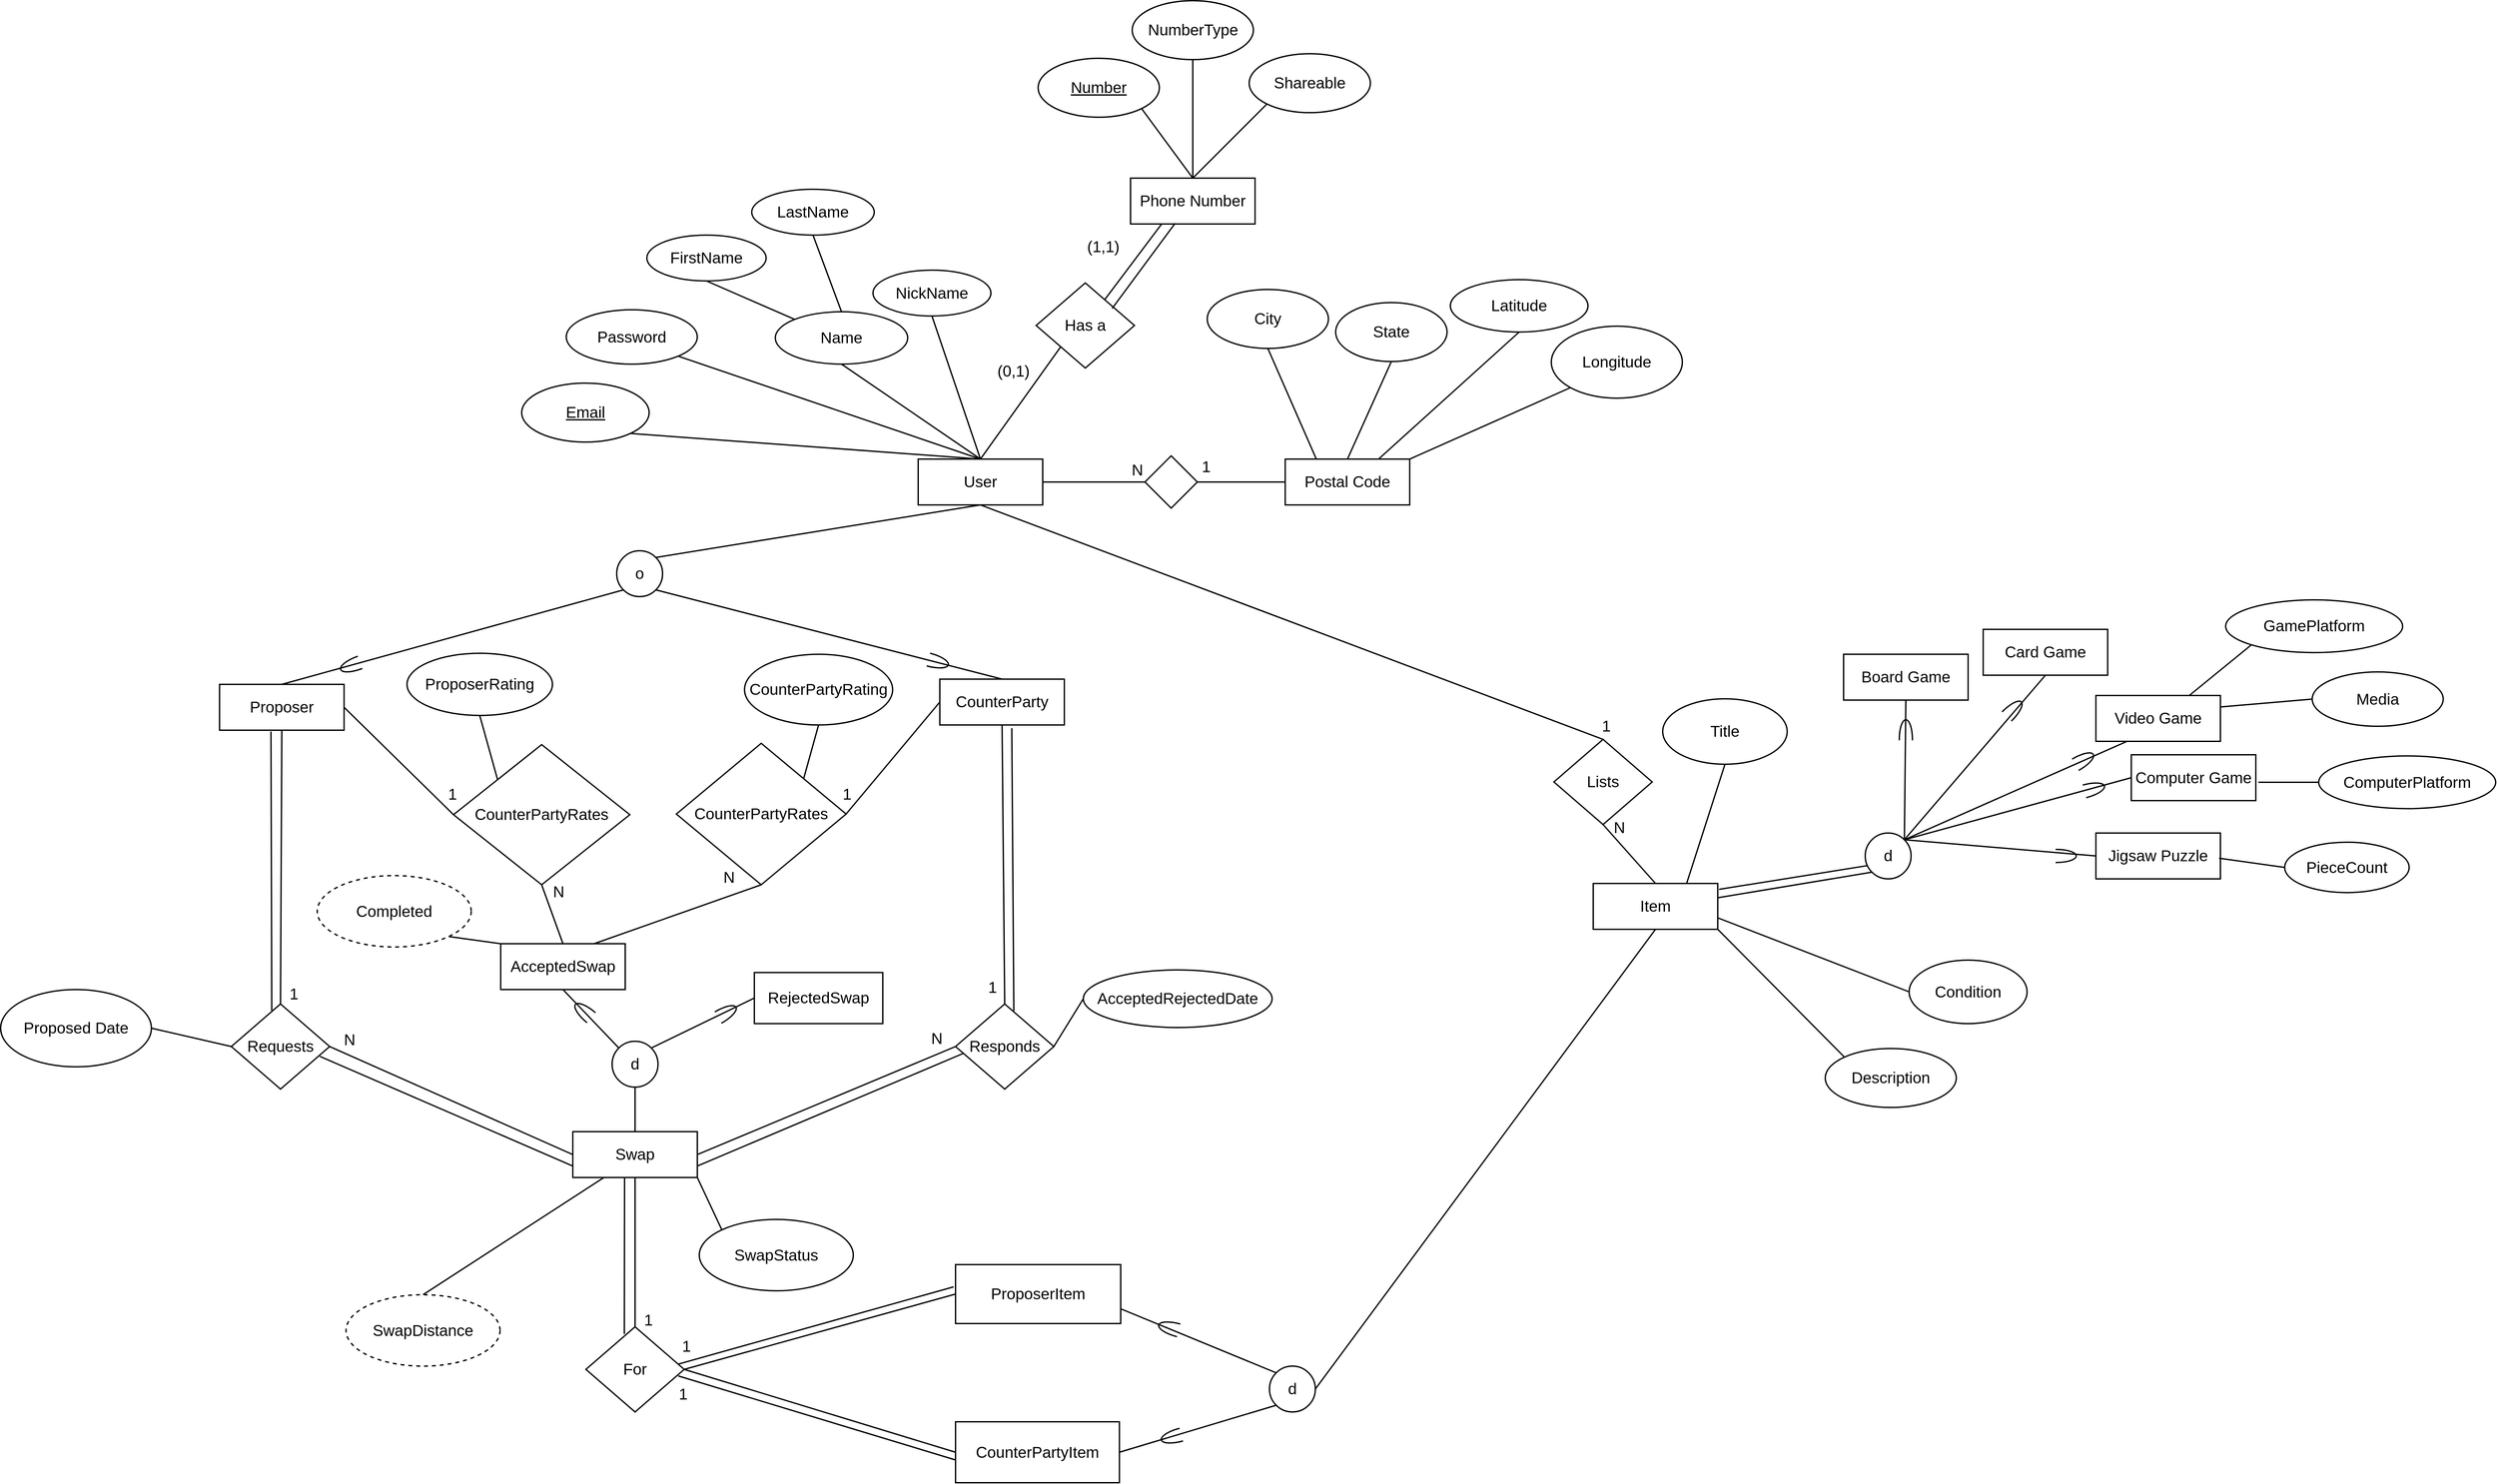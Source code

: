 <mxfile version="16.5.6" type="device"><diagram id="qg6tU-K0iMj8UHEts55h" name="Page-1"><mxGraphModel dx="5828" dy="5398" grid="0" gridSize="10" guides="1" tooltips="1" connect="1" arrows="1" fold="1" page="0" pageScale="1" pageWidth="1100" pageHeight="850" math="0" shadow="0"><root><mxCell id="0"/><mxCell id="1" parent="0"/><mxCell id="D1flTxaaNOIEH4HnOxH6-1" value="User" style="rounded=0;whiteSpace=wrap;html=1;shadow=0;fontSize=24;strokeWidth=2;fillColor=none;strokeColor=default;" vertex="1" parent="1"><mxGeometry x="850" y="-2450" width="190" height="70" as="geometry"/></mxCell><mxCell id="D1flTxaaNOIEH4HnOxH6-2" value="" style="endArrow=none;html=1;rounded=0;entryX=0.5;entryY=0;entryDx=0;entryDy=0;exitX=1;exitY=1;exitDx=0;exitDy=0;strokeWidth=2;fontSize=24;" edge="1" parent="1" source="D1flTxaaNOIEH4HnOxH6-3" target="D1flTxaaNOIEH4HnOxH6-1"><mxGeometry width="50" height="50" relative="1" as="geometry"><mxPoint x="850" y="-2520" as="sourcePoint"/><mxPoint x="846" y="-764" as="targetPoint"/></mxGeometry></mxCell><mxCell id="D1flTxaaNOIEH4HnOxH6-3" value="&lt;u style=&quot;font-size: 24px;&quot;&gt;&lt;font style=&quot;font-size: 24px;&quot;&gt;Email&lt;/font&gt;&lt;/u&gt;" style="ellipse;whiteSpace=wrap;html=1;strokeWidth=2;fontSize=24;" vertex="1" parent="1"><mxGeometry x="245" y="-2566" width="194.5" height="90" as="geometry"/></mxCell><mxCell id="D1flTxaaNOIEH4HnOxH6-4" value="" style="endArrow=none;html=1;rounded=0;entryX=0.5;entryY=0;entryDx=0;entryDy=0;strokeWidth=2;exitX=1;exitY=1;exitDx=0;exitDy=0;fontSize=24;" edge="1" parent="1" source="D1flTxaaNOIEH4HnOxH6-5" target="D1flTxaaNOIEH4HnOxH6-1"><mxGeometry width="50" height="50" relative="1" as="geometry"><mxPoint x="980" y="-2590" as="sourcePoint"/><mxPoint x="960" y="-2440" as="targetPoint"/></mxGeometry></mxCell><mxCell id="D1flTxaaNOIEH4HnOxH6-5" value="&lt;font style=&quot;font-size: 24px;&quot;&gt;Password&lt;/font&gt;" style="ellipse;whiteSpace=wrap;html=1;strokeWidth=2;fontSize=24;" vertex="1" parent="1"><mxGeometry x="313" y="-2678" width="200" height="83" as="geometry"/></mxCell><mxCell id="D1flTxaaNOIEH4HnOxH6-6" value="Name" style="ellipse;whiteSpace=wrap;html=1;strokeWidth=2;fontSize=24;" vertex="1" parent="1"><mxGeometry x="632" y="-2675" width="202" height="80" as="geometry"/></mxCell><mxCell id="D1flTxaaNOIEH4HnOxH6-7" value="&lt;span style=&quot;font-size: 24px;&quot;&gt;FirstName&lt;/span&gt;" style="ellipse;whiteSpace=wrap;html=1;strokeWidth=2;fontSize=24;" vertex="1" parent="1"><mxGeometry x="436" y="-2792" width="182" height="70" as="geometry"/></mxCell><mxCell id="D1flTxaaNOIEH4HnOxH6-8" value="&lt;font style=&quot;font-size: 24px;&quot;&gt;LastName&lt;/font&gt;" style="ellipse;whiteSpace=wrap;html=1;strokeWidth=2;fontSize=24;" vertex="1" parent="1"><mxGeometry x="596" y="-2862" width="187" height="70" as="geometry"/></mxCell><mxCell id="D1flTxaaNOIEH4HnOxH6-9" value="" style="endArrow=none;html=1;rounded=0;entryX=0;entryY=0;entryDx=0;entryDy=0;exitX=0.5;exitY=1;exitDx=0;exitDy=0;strokeWidth=2;fontSize=24;" edge="1" parent="1" source="D1flTxaaNOIEH4HnOxH6-7" target="D1flTxaaNOIEH4HnOxH6-6"><mxGeometry width="50" height="50" relative="1" as="geometry"><mxPoint x="1058" y="-2810" as="sourcePoint"/><mxPoint x="1038" y="-2660" as="targetPoint"/></mxGeometry></mxCell><mxCell id="D1flTxaaNOIEH4HnOxH6-10" value="" style="endArrow=none;html=1;rounded=0;entryX=0.5;entryY=0;entryDx=0;entryDy=0;exitX=0.5;exitY=1;exitDx=0;exitDy=0;strokeWidth=2;fontSize=24;" edge="1" parent="1" source="D1flTxaaNOIEH4HnOxH6-8" target="D1flTxaaNOIEH4HnOxH6-6"><mxGeometry width="50" height="50" relative="1" as="geometry"><mxPoint x="1188" y="-2700" as="sourcePoint"/><mxPoint x="1168" y="-2610" as="targetPoint"/></mxGeometry></mxCell><mxCell id="D1flTxaaNOIEH4HnOxH6-11" value="" style="endArrow=none;html=1;rounded=0;entryX=0.5;entryY=0;entryDx=0;entryDy=0;exitX=0.5;exitY=1;exitDx=0;exitDy=0;strokeWidth=2;fontSize=24;" edge="1" parent="1" source="D1flTxaaNOIEH4HnOxH6-6" target="D1flTxaaNOIEH4HnOxH6-1"><mxGeometry width="50" height="50" relative="1" as="geometry"><mxPoint x="1130" y="-2530" as="sourcePoint"/><mxPoint x="1110" y="-2380" as="targetPoint"/></mxGeometry></mxCell><mxCell id="D1flTxaaNOIEH4HnOxH6-12" value="&lt;span style=&quot;font-size: 24px;&quot;&gt;City&lt;/span&gt;" style="ellipse;whiteSpace=wrap;html=1;strokeWidth=2;fontSize=24;" vertex="1" parent="1"><mxGeometry x="1291" y="-2709" width="185" height="90" as="geometry"/></mxCell><mxCell id="D1flTxaaNOIEH4HnOxH6-13" value="" style="endArrow=none;html=1;rounded=0;entryX=0.25;entryY=0;entryDx=0;entryDy=0;exitX=0.5;exitY=1;exitDx=0;exitDy=0;strokeWidth=2;fontSize=24;" edge="1" parent="1" source="D1flTxaaNOIEH4HnOxH6-12" target="D1flTxaaNOIEH4HnOxH6-79"><mxGeometry width="50" height="50" relative="1" as="geometry"><mxPoint x="1155.481" y="-2469.997" as="sourcePoint"/><mxPoint x="1080" y="-2391.04" as="targetPoint"/></mxGeometry></mxCell><mxCell id="D1flTxaaNOIEH4HnOxH6-14" value="&lt;span style=&quot;font-size: 24px;&quot;&gt;State&lt;/span&gt;" style="ellipse;whiteSpace=wrap;html=1;strokeWidth=2;fontSize=24;" vertex="1" parent="1"><mxGeometry x="1487" y="-2689" width="170" height="90" as="geometry"/></mxCell><mxCell id="D1flTxaaNOIEH4HnOxH6-15" value="" style="endArrow=none;html=1;rounded=0;entryX=0.5;entryY=0;entryDx=0;entryDy=0;exitX=0.5;exitY=1;exitDx=0;exitDy=0;strokeWidth=2;fontSize=24;" edge="1" parent="1" source="D1flTxaaNOIEH4HnOxH6-14" target="D1flTxaaNOIEH4HnOxH6-79"><mxGeometry width="50" height="50" relative="1" as="geometry"><mxPoint x="1280.001" y="-2471.457" as="sourcePoint"/><mxPoint x="1037.02" y="-2360" as="targetPoint"/></mxGeometry></mxCell><mxCell id="D1flTxaaNOIEH4HnOxH6-16" value="" style="endArrow=none;html=1;rounded=0;entryX=1;entryY=0.5;entryDx=0;entryDy=0;strokeWidth=2;exitX=0;exitY=0.5;exitDx=0;exitDy=0;fontSize=24;" edge="1" parent="1" source="D1flTxaaNOIEH4HnOxH6-78" target="D1flTxaaNOIEH4HnOxH6-1"><mxGeometry width="50" height="50" relative="1" as="geometry"><mxPoint x="1320" y="-2415" as="sourcePoint"/><mxPoint x="970" y="-2357.5" as="targetPoint"/></mxGeometry></mxCell><mxCell id="D1flTxaaNOIEH4HnOxH6-17" value="Lists" style="rhombus;whiteSpace=wrap;html=1;fontSize=24;strokeWidth=2;" vertex="1" parent="1"><mxGeometry x="1820" y="-2022" width="150" height="130" as="geometry"/></mxCell><mxCell id="D1flTxaaNOIEH4HnOxH6-18" value="" style="endArrow=none;html=1;rounded=0;fontSize=24;exitX=0.5;exitY=1;exitDx=0;exitDy=0;entryX=0.5;entryY=0;entryDx=0;entryDy=0;strokeWidth=2;" edge="1" parent="1" source="D1flTxaaNOIEH4HnOxH6-1" target="D1flTxaaNOIEH4HnOxH6-17"><mxGeometry width="50" height="50" relative="1" as="geometry"><mxPoint x="1050" y="-2280" as="sourcePoint"/><mxPoint x="1100" y="-2330" as="targetPoint"/></mxGeometry></mxCell><mxCell id="D1flTxaaNOIEH4HnOxH6-19" value="Item" style="rounded=0;whiteSpace=wrap;html=1;shadow=0;fontSize=24;strokeWidth=2;fillColor=none;strokeColor=default;" vertex="1" parent="1"><mxGeometry x="1880" y="-1802" width="190" height="70" as="geometry"/></mxCell><mxCell id="D1flTxaaNOIEH4HnOxH6-20" value="" style="endArrow=none;html=1;rounded=0;fontSize=24;strokeWidth=2;entryX=0.5;entryY=1;entryDx=0;entryDy=0;exitX=0.5;exitY=0;exitDx=0;exitDy=0;" edge="1" parent="1" source="D1flTxaaNOIEH4HnOxH6-19" target="D1flTxaaNOIEH4HnOxH6-17"><mxGeometry width="50" height="50" relative="1" as="geometry"><mxPoint x="1850" y="-1712" as="sourcePoint"/><mxPoint x="1900" y="-1762" as="targetPoint"/></mxGeometry></mxCell><mxCell id="D1flTxaaNOIEH4HnOxH6-21" value="&lt;font style=&quot;font-size: 24px;&quot;&gt;Title&lt;/font&gt;" style="ellipse;whiteSpace=wrap;html=1;strokeWidth=2;fontSize=24;" vertex="1" parent="1"><mxGeometry x="1986" y="-2084" width="190" height="100" as="geometry"/></mxCell><mxCell id="D1flTxaaNOIEH4HnOxH6-22" value="" style="endArrow=none;html=1;rounded=0;entryX=0.75;entryY=0;entryDx=0;entryDy=0;exitX=0.5;exitY=1;exitDx=0;exitDy=0;strokeWidth=2;fontSize=24;" edge="1" parent="1" source="D1flTxaaNOIEH4HnOxH6-21" target="D1flTxaaNOIEH4HnOxH6-19"><mxGeometry width="50" height="50" relative="1" as="geometry"><mxPoint x="2133.431" y="-1831.997" as="sourcePoint"/><mxPoint x="2070" y="-1778.21" as="targetPoint"/></mxGeometry></mxCell><mxCell id="D1flTxaaNOIEH4HnOxH6-23" value="" style="endArrow=none;html=1;rounded=0;entryX=1;entryY=0;entryDx=0;entryDy=0;exitX=0;exitY=0.5;exitDx=0;exitDy=0;strokeWidth=2;fontSize=24;" edge="1" parent="1" target="D1flTxaaNOIEH4HnOxH6-110" source="D1flTxaaNOIEH4HnOxH6-139"><mxGeometry width="50" height="50" relative="1" as="geometry"><mxPoint x="2635.0" y="-1840.5" as="sourcePoint"/><mxPoint x="2225" y="-1577.71" as="targetPoint"/></mxGeometry></mxCell><mxCell id="D1flTxaaNOIEH4HnOxH6-24" value="" style="endArrow=none;html=1;rounded=0;entryX=1;entryY=0.25;entryDx=0;entryDy=0;strokeWidth=2;exitX=0;exitY=0.5;exitDx=0;exitDy=0;fontSize=24;" edge="1" parent="1" source="D1flTxaaNOIEH4HnOxH6-25" target="D1flTxaaNOIEH4HnOxH6-140"><mxGeometry width="50" height="50" relative="1" as="geometry"><mxPoint x="2365" y="-1711.5" as="sourcePoint"/><mxPoint x="2865.0" y="-2065.5" as="targetPoint"/></mxGeometry></mxCell><mxCell id="D1flTxaaNOIEH4HnOxH6-25" value="&lt;font style=&quot;font-size: 24px;&quot;&gt;Media&lt;/font&gt;" style="ellipse;whiteSpace=wrap;html=1;strokeWidth=2;fontSize=24;" vertex="1" parent="1"><mxGeometry x="2977" y="-2125" width="200" height="83" as="geometry"/></mxCell><mxCell id="D1flTxaaNOIEH4HnOxH6-26" value="&lt;font style=&quot;font-size: 24px;&quot;&gt;PieceCount&lt;/font&gt;" style="ellipse;whiteSpace=wrap;html=1;strokeWidth=2;fontSize=24;" vertex="1" parent="1"><mxGeometry x="2935" y="-1865" width="190" height="77" as="geometry"/></mxCell><mxCell id="D1flTxaaNOIEH4HnOxH6-27" value="" style="endArrow=none;html=1;rounded=0;entryX=1;entryY=0.5;entryDx=0;entryDy=0;strokeWidth=2;exitX=0;exitY=0.5;exitDx=0;exitDy=0;fontSize=24;" edge="1" parent="1" source="D1flTxaaNOIEH4HnOxH6-26"><mxGeometry width="50" height="50" relative="1" as="geometry"><mxPoint x="2265" y="-1606.5" as="sourcePoint"/><mxPoint x="2835.0" y="-1840.5" as="targetPoint"/></mxGeometry></mxCell><mxCell id="D1flTxaaNOIEH4HnOxH6-28" value="&lt;font style=&quot;font-size: 24px;&quot;&gt;Condition&lt;/font&gt;" style="ellipse;whiteSpace=wrap;html=1;strokeWidth=2;fontSize=24;" vertex="1" parent="1"><mxGeometry x="2362" y="-1685" width="180" height="97" as="geometry"/></mxCell><mxCell id="D1flTxaaNOIEH4HnOxH6-29" value="&lt;font style=&quot;font-size: 24px;&quot;&gt;Description&lt;/font&gt;" style="ellipse;whiteSpace=wrap;html=1;strokeWidth=2;fontSize=24;" vertex="1" parent="1"><mxGeometry x="2234" y="-1550" width="200" height="90" as="geometry"/></mxCell><mxCell id="D1flTxaaNOIEH4HnOxH6-30" value="" style="endArrow=none;html=1;rounded=0;entryX=0;entryY=0.5;entryDx=0;entryDy=0;strokeWidth=2;exitX=1;exitY=0.75;exitDx=0;exitDy=0;fontSize=24;" edge="1" parent="1" source="D1flTxaaNOIEH4HnOxH6-19" target="D1flTxaaNOIEH4HnOxH6-28"><mxGeometry width="50" height="50" relative="1" as="geometry"><mxPoint x="2130" y="-1692" as="sourcePoint"/><mxPoint x="1950" y="-1657" as="targetPoint"/></mxGeometry></mxCell><mxCell id="D1flTxaaNOIEH4HnOxH6-31" value="" style="endArrow=none;html=1;rounded=0;entryX=0;entryY=0;entryDx=0;entryDy=0;strokeWidth=2;exitX=1;exitY=1;exitDx=0;exitDy=0;fontSize=24;" edge="1" parent="1" source="D1flTxaaNOIEH4HnOxH6-19" target="D1flTxaaNOIEH4HnOxH6-29"><mxGeometry width="50" height="50" relative="1" as="geometry"><mxPoint x="2030" y="-1692" as="sourcePoint"/><mxPoint x="1850" y="-1657" as="targetPoint"/></mxGeometry></mxCell><mxCell id="D1flTxaaNOIEH4HnOxH6-32" value="o" style="ellipse;whiteSpace=wrap;html=1;aspect=fixed;fontSize=24;strokeColor=default;strokeWidth=2;" vertex="1" parent="1"><mxGeometry x="390" y="-2310" width="70" height="70" as="geometry"/></mxCell><mxCell id="D1flTxaaNOIEH4HnOxH6-33" value="" style="endArrow=none;html=1;rounded=0;fontSize=24;strokeWidth=2;entryX=0.5;entryY=1;entryDx=0;entryDy=0;exitX=1;exitY=0;exitDx=0;exitDy=0;" edge="1" parent="1" source="D1flTxaaNOIEH4HnOxH6-32" target="D1flTxaaNOIEH4HnOxH6-1"><mxGeometry width="50" height="50" relative="1" as="geometry"><mxPoint x="850" y="-2310" as="sourcePoint"/><mxPoint x="900" y="-2360" as="targetPoint"/></mxGeometry></mxCell><mxCell id="D1flTxaaNOIEH4HnOxH6-34" value="Proposer" style="rounded=0;whiteSpace=wrap;html=1;shadow=0;fontSize=24;strokeWidth=2;fillColor=none;strokeColor=default;" vertex="1" parent="1"><mxGeometry x="-216" y="-2106" width="190" height="70" as="geometry"/></mxCell><mxCell id="D1flTxaaNOIEH4HnOxH6-35" value="CounterParty" style="rounded=0;whiteSpace=wrap;html=1;shadow=0;fontSize=24;strokeWidth=2;fillColor=none;strokeColor=default;" vertex="1" parent="1"><mxGeometry x="883" y="-2114" width="190" height="70" as="geometry"/></mxCell><mxCell id="D1flTxaaNOIEH4HnOxH6-36" value="" style="endArrow=none;html=1;rounded=0;fontSize=24;strokeWidth=2;entryX=0;entryY=1;entryDx=0;entryDy=0;exitX=0.5;exitY=0;exitDx=0;exitDy=0;" edge="1" parent="1" source="D1flTxaaNOIEH4HnOxH6-34" target="D1flTxaaNOIEH4HnOxH6-32"><mxGeometry width="50" height="50" relative="1" as="geometry"><mxPoint x="327" y="-2100" as="sourcePoint"/><mxPoint x="377" y="-2150" as="targetPoint"/></mxGeometry></mxCell><mxCell id="D1flTxaaNOIEH4HnOxH6-37" value="" style="endArrow=none;html=1;rounded=0;fontSize=24;strokeWidth=2;exitX=0.5;exitY=0;exitDx=0;exitDy=0;entryX=1;entryY=1;entryDx=0;entryDy=0;" edge="1" parent="1" source="D1flTxaaNOIEH4HnOxH6-35" target="D1flTxaaNOIEH4HnOxH6-32"><mxGeometry width="50" height="50" relative="1" as="geometry"><mxPoint x="387" y="-2100" as="sourcePoint"/><mxPoint x="437" y="-2150" as="targetPoint"/></mxGeometry></mxCell><mxCell id="D1flTxaaNOIEH4HnOxH6-38" value="" style="verticalLabelPosition=bottom;verticalAlign=top;html=1;shape=mxgraph.basic.arc;startAngle=0.492;endAngle=0.008;fontSize=24;strokeColor=default;strokeWidth=2;rotation=-20;" vertex="1" parent="1"><mxGeometry x="-33" y="-2149" width="60" height="20" as="geometry"/></mxCell><mxCell id="D1flTxaaNOIEH4HnOxH6-39" value="" style="verticalLabelPosition=bottom;verticalAlign=top;html=1;shape=mxgraph.basic.arc;startAngle=0.492;endAngle=0.008;fontSize=24;strokeColor=default;strokeWidth=2;rotation=-165;" vertex="1" parent="1"><mxGeometry x="837" y="-2153.5" width="60" height="20" as="geometry"/></mxCell><mxCell id="D1flTxaaNOIEH4HnOxH6-40" value="Requests" style="rhombus;whiteSpace=wrap;html=1;fontSize=24;strokeWidth=2;" vertex="1" parent="1"><mxGeometry x="-198" y="-1618" width="150" height="130" as="geometry"/></mxCell><mxCell id="D1flTxaaNOIEH4HnOxH6-41" value="" style="endArrow=none;html=1;rounded=0;fontSize=24;strokeWidth=2;entryX=0.5;entryY=1;entryDx=0;entryDy=0;exitX=0.5;exitY=0;exitDx=0;exitDy=0;" edge="1" parent="1" source="D1flTxaaNOIEH4HnOxH6-40" target="D1flTxaaNOIEH4HnOxH6-34"><mxGeometry width="50" height="50" relative="1" as="geometry"><mxPoint x="-63.001" y="-1769.749" as="sourcePoint"/><mxPoint x="174.75" y="-1920" as="targetPoint"/></mxGeometry></mxCell><mxCell id="D1flTxaaNOIEH4HnOxH6-42" value="Responds" style="rhombus;whiteSpace=wrap;html=1;fontSize=24;strokeWidth=2;" vertex="1" parent="1"><mxGeometry x="907" y="-1618" width="150" height="130" as="geometry"/></mxCell><mxCell id="D1flTxaaNOIEH4HnOxH6-43" value="" style="endArrow=none;html=1;rounded=0;fontSize=24;strokeWidth=2;entryX=0.5;entryY=1;entryDx=0;entryDy=0;exitX=0.5;exitY=0;exitDx=0;exitDy=0;" edge="1" parent="1" source="D1flTxaaNOIEH4HnOxH6-42" target="D1flTxaaNOIEH4HnOxH6-35"><mxGeometry width="50" height="50" relative="1" as="geometry"><mxPoint x="647" y="-1810" as="sourcePoint"/><mxPoint x="647" y="-1950" as="targetPoint"/></mxGeometry></mxCell><mxCell id="D1flTxaaNOIEH4HnOxH6-44" value="Swap" style="rounded=0;whiteSpace=wrap;html=1;shadow=0;fontSize=24;strokeWidth=2;fillColor=none;strokeColor=default;" vertex="1" parent="1"><mxGeometry x="323" y="-1423" width="190" height="70" as="geometry"/></mxCell><mxCell id="D1flTxaaNOIEH4HnOxH6-45" value="" style="endArrow=none;html=1;rounded=0;fontSize=24;strokeWidth=2;entryX=1;entryY=0.5;entryDx=0;entryDy=0;exitX=0;exitY=0.5;exitDx=0;exitDy=0;" edge="1" parent="1" source="D1flTxaaNOIEH4HnOxH6-44" target="D1flTxaaNOIEH4HnOxH6-40"><mxGeometry width="50" height="50" relative="1" as="geometry"><mxPoint x="323" y="-1344.0" as="sourcePoint"/><mxPoint x="246.5" y="-1690" as="targetPoint"/></mxGeometry></mxCell><mxCell id="D1flTxaaNOIEH4HnOxH6-46" value="" style="endArrow=none;html=1;rounded=0;fontSize=24;strokeWidth=2;exitX=1;exitY=0.5;exitDx=0;exitDy=0;entryX=0;entryY=0.5;entryDx=0;entryDy=0;" edge="1" parent="1" source="D1flTxaaNOIEH4HnOxH6-44" target="D1flTxaaNOIEH4HnOxH6-42"><mxGeometry width="50" height="50" relative="1" as="geometry"><mxPoint x="513" y="-1344.0" as="sourcePoint"/><mxPoint x="637" y="-1690" as="targetPoint"/></mxGeometry></mxCell><mxCell id="D1flTxaaNOIEH4HnOxH6-47" value="&lt;span style=&quot;font-size: 24px;&quot;&gt;Proposed Date&lt;/span&gt;" style="ellipse;whiteSpace=wrap;html=1;strokeWidth=2;fontSize=24;" vertex="1" parent="1"><mxGeometry x="-550" y="-1640" width="230" height="118" as="geometry"/></mxCell><mxCell id="D1flTxaaNOIEH4HnOxH6-48" value="" style="endArrow=none;html=1;rounded=0;fontSize=24;strokeWidth=2;entryX=0;entryY=0.5;entryDx=0;entryDy=0;exitX=1;exitY=0.5;exitDx=0;exitDy=0;" edge="1" parent="1" source="D1flTxaaNOIEH4HnOxH6-47" target="D1flTxaaNOIEH4HnOxH6-40"><mxGeometry width="50" height="50" relative="1" as="geometry"><mxPoint x="-290" y="-1553" as="sourcePoint"/><mxPoint x="87" y="-1700" as="targetPoint"/></mxGeometry></mxCell><mxCell id="D1flTxaaNOIEH4HnOxH6-49" value="&lt;span style=&quot;font-size: 24px;&quot;&gt;AcceptedRejectedDate&lt;/span&gt;" style="ellipse;whiteSpace=wrap;html=1;strokeWidth=2;fontSize=24;" vertex="1" parent="1"><mxGeometry x="1102" y="-1670" width="288" height="88" as="geometry"/></mxCell><mxCell id="D1flTxaaNOIEH4HnOxH6-50" value="" style="endArrow=none;html=1;rounded=0;fontSize=24;strokeWidth=2;entryX=0;entryY=0.5;entryDx=0;entryDy=0;exitX=1;exitY=0.5;exitDx=0;exitDy=0;" edge="1" parent="1" source="D1flTxaaNOIEH4HnOxH6-42" target="D1flTxaaNOIEH4HnOxH6-49"><mxGeometry width="50" height="50" relative="1" as="geometry"><mxPoint x="807" y="-1755" as="sourcePoint"/><mxPoint x="907" y="-1790" as="targetPoint"/></mxGeometry></mxCell><mxCell id="D1flTxaaNOIEH4HnOxH6-51" value="" style="endArrow=none;html=1;rounded=0;fontSize=24;strokeWidth=2;exitX=0;exitY=0;exitDx=0;exitDy=0;entryX=1;entryY=1;entryDx=0;entryDy=0;" edge="1" parent="1" source="D1flTxaaNOIEH4HnOxH6-54" target="D1flTxaaNOIEH4HnOxH6-44"><mxGeometry width="50" height="50" relative="1" as="geometry"><mxPoint x="392" y="-1380" as="sourcePoint"/><mxPoint x="664.5" y="-1650" as="targetPoint"/></mxGeometry></mxCell><mxCell id="D1flTxaaNOIEH4HnOxH6-52" value="&lt;font style=&quot;font-size: 24px;&quot;&gt;NickName&lt;/font&gt;" style="ellipse;whiteSpace=wrap;html=1;strokeWidth=2;fontSize=24;" vertex="1" parent="1"><mxGeometry x="781" y="-2738.5" width="180" height="70" as="geometry"/></mxCell><mxCell id="D1flTxaaNOIEH4HnOxH6-53" value="" style="endArrow=none;html=1;rounded=0;entryX=0.5;entryY=0;entryDx=0;entryDy=0;exitX=0.5;exitY=1;exitDx=0;exitDy=0;strokeWidth=2;fontSize=24;" edge="1" parent="1" source="D1flTxaaNOIEH4HnOxH6-52" target="D1flTxaaNOIEH4HnOxH6-1"><mxGeometry width="50" height="50" relative="1" as="geometry"><mxPoint x="900" y="-2710" as="sourcePoint"/><mxPoint x="880" y="-2590" as="targetPoint"/></mxGeometry></mxCell><mxCell id="D1flTxaaNOIEH4HnOxH6-54" value="&lt;span style=&quot;font-size: 24px;&quot;&gt;SwapStatus&lt;/span&gt;" style="ellipse;whiteSpace=wrap;html=1;strokeWidth=2;fontSize=24;" vertex="1" parent="1"><mxGeometry x="516" y="-1289" width="235" height="109" as="geometry"/></mxCell><mxCell id="D1flTxaaNOIEH4HnOxH6-55" value="" style="endArrow=none;html=1;rounded=0;fontSize=24;strokeWidth=2;entryX=1;entryY=0.5;entryDx=0;entryDy=0;exitX=0;exitY=0.5;exitDx=0;exitDy=0;" edge="1" parent="1" source="D1flTxaaNOIEH4HnOxH6-115" target="D1flTxaaNOIEH4HnOxH6-34"><mxGeometry width="50" height="50" relative="1" as="geometry"><mxPoint x="156" y="-1945" as="sourcePoint"/><mxPoint x="227" y="-1960" as="targetPoint"/></mxGeometry></mxCell><mxCell id="D1flTxaaNOIEH4HnOxH6-56" value="" style="endArrow=none;html=1;rounded=0;fontSize=24;strokeWidth=2;exitX=0;exitY=0.5;exitDx=0;exitDy=0;entryX=1;entryY=0.5;entryDx=0;entryDy=0;" edge="1" parent="1" source="D1flTxaaNOIEH4HnOxH6-35" target="D1flTxaaNOIEH4HnOxH6-111"><mxGeometry width="50" height="50" relative="1" as="geometry"><mxPoint x="640.75" y="-1828.75" as="sourcePoint"/><mxPoint x="702" y="-1954" as="targetPoint"/></mxGeometry></mxCell><mxCell id="D1flTxaaNOIEH4HnOxH6-57" value="1" style="text;html=1;strokeColor=none;fillColor=none;align=center;verticalAlign=middle;whiteSpace=wrap;rounded=0;fontSize=24;" vertex="1" parent="1"><mxGeometry x="1870" y="-2057" width="60" height="30" as="geometry"/></mxCell><mxCell id="D1flTxaaNOIEH4HnOxH6-58" value="N" style="text;html=1;strokeColor=none;fillColor=none;align=center;verticalAlign=middle;whiteSpace=wrap;rounded=0;fontSize=24;" vertex="1" parent="1"><mxGeometry x="1890" y="-1902" width="60" height="30" as="geometry"/></mxCell><mxCell id="D1flTxaaNOIEH4HnOxH6-59" value="1" style="text;html=1;align=center;verticalAlign=middle;resizable=0;points=[];autosize=1;strokeColor=none;fillColor=none;fontSize=24;" vertex="1" parent="1"><mxGeometry x="124" y="-1953" width="30" height="30" as="geometry"/></mxCell><mxCell id="D1flTxaaNOIEH4HnOxH6-60" value="1" style="text;html=1;align=center;verticalAlign=middle;resizable=0;points=[];autosize=1;strokeColor=none;fillColor=none;fontSize=24;" vertex="1" parent="1"><mxGeometry x="726" y="-1953" width="30" height="30" as="geometry"/></mxCell><mxCell id="D1flTxaaNOIEH4HnOxH6-61" value="1" style="text;html=1;align=center;verticalAlign=middle;resizable=0;points=[];autosize=1;strokeColor=none;fillColor=none;fontSize=24;" vertex="1" parent="1"><mxGeometry x="-118" y="-1648" width="30" height="30" as="geometry"/></mxCell><mxCell id="D1flTxaaNOIEH4HnOxH6-62" value="N" style="text;html=1;align=center;verticalAlign=middle;resizable=0;points=[];autosize=1;strokeColor=none;fillColor=none;fontSize=24;" vertex="1" parent="1"><mxGeometry x="-33" y="-1578" width="30" height="30" as="geometry"/></mxCell><mxCell id="D1flTxaaNOIEH4HnOxH6-63" value="N" style="text;html=1;align=center;verticalAlign=middle;resizable=0;points=[];autosize=1;strokeColor=none;fillColor=none;fontSize=24;" vertex="1" parent="1"><mxGeometry x="863" y="-1580" width="30" height="30" as="geometry"/></mxCell><mxCell id="D1flTxaaNOIEH4HnOxH6-64" value="1" style="text;html=1;align=center;verticalAlign=middle;resizable=0;points=[];autosize=1;strokeColor=none;fillColor=none;fontSize=24;" vertex="1" parent="1"><mxGeometry x="948" y="-1658" width="30" height="30" as="geometry"/></mxCell><mxCell id="D1flTxaaNOIEH4HnOxH6-65" value="&lt;span style=&quot;font-size: 24px;&quot;&gt;ProposerRating&lt;/span&gt;" style="ellipse;whiteSpace=wrap;html=1;strokeWidth=2;fontSize=24;" vertex="1" parent="1"><mxGeometry x="70" y="-2153.5" width="222" height="95" as="geometry"/></mxCell><mxCell id="D1flTxaaNOIEH4HnOxH6-66" value="&lt;span style=&quot;font-size: 24px;&quot;&gt;CounterPartyRating&lt;/span&gt;" style="ellipse;whiteSpace=wrap;html=1;strokeWidth=2;fontSize=24;" vertex="1" parent="1"><mxGeometry x="585" y="-2152" width="226" height="108" as="geometry"/></mxCell><mxCell id="D1flTxaaNOIEH4HnOxH6-67" value="" style="endArrow=none;html=1;rounded=0;fontSize=24;strokeWidth=2;entryX=0.5;entryY=1;entryDx=0;entryDy=0;exitX=0;exitY=0;exitDx=0;exitDy=0;" edge="1" parent="1" source="D1flTxaaNOIEH4HnOxH6-115" target="D1flTxaaNOIEH4HnOxH6-65"><mxGeometry width="50" height="50" relative="1" as="geometry"><mxPoint x="303" y="-1986" as="sourcePoint"/><mxPoint x="199" y="-1876.5" as="targetPoint"/></mxGeometry></mxCell><mxCell id="D1flTxaaNOIEH4HnOxH6-68" value="" style="endArrow=none;html=1;rounded=0;fontSize=24;strokeWidth=2;entryX=0.5;entryY=1;entryDx=0;entryDy=0;exitX=1;exitY=0;exitDx=0;exitDy=0;" edge="1" parent="1" source="D1flTxaaNOIEH4HnOxH6-111" target="D1flTxaaNOIEH4HnOxH6-66"><mxGeometry width="50" height="50" relative="1" as="geometry"><mxPoint x="547" y="-1873.5" as="sourcePoint"/><mxPoint x="538.5" y="-2027.5" as="targetPoint"/></mxGeometry></mxCell><mxCell id="D1flTxaaNOIEH4HnOxH6-69" value="d" style="ellipse;whiteSpace=wrap;html=1;aspect=fixed;fontSize=24;strokeColor=default;strokeWidth=2;" vertex="1" parent="1"><mxGeometry x="383" y="-1561" width="70" height="70" as="geometry"/></mxCell><mxCell id="D1flTxaaNOIEH4HnOxH6-70" value="" style="endArrow=none;html=1;rounded=0;fontSize=24;strokeWidth=2;exitX=0.5;exitY=0;exitDx=0;exitDy=0;entryX=0.5;entryY=1;entryDx=0;entryDy=0;" edge="1" parent="1" source="D1flTxaaNOIEH4HnOxH6-44" target="D1flTxaaNOIEH4HnOxH6-69"><mxGeometry width="50" height="50" relative="1" as="geometry"><mxPoint x="418" y="-1379.0" as="sourcePoint"/><mxPoint x="416" y="-1588" as="targetPoint"/></mxGeometry></mxCell><mxCell id="D1flTxaaNOIEH4HnOxH6-71" value="AcceptedSwap" style="rounded=0;whiteSpace=wrap;html=1;shadow=0;fontSize=24;strokeWidth=2;fillColor=none;strokeColor=default;" vertex="1" parent="1"><mxGeometry x="213" y="-1710" width="190" height="70" as="geometry"/></mxCell><mxCell id="D1flTxaaNOIEH4HnOxH6-72" value="RejectedSwap" style="rounded=0;whiteSpace=wrap;html=1;shadow=0;fontSize=24;strokeWidth=2;fillColor=none;strokeColor=default;" vertex="1" parent="1"><mxGeometry x="600" y="-1666" width="196" height="78" as="geometry"/></mxCell><mxCell id="D1flTxaaNOIEH4HnOxH6-73" value="" style="endArrow=none;html=1;rounded=0;fontSize=24;strokeWidth=2;entryX=0.5;entryY=1;entryDx=0;entryDy=0;exitX=0;exitY=0;exitDx=0;exitDy=0;" edge="1" parent="1" source="D1flTxaaNOIEH4HnOxH6-69" target="D1flTxaaNOIEH4HnOxH6-71"><mxGeometry width="50" height="50" relative="1" as="geometry"><mxPoint x="691" y="-1749" as="sourcePoint"/><mxPoint x="741" y="-1804" as="targetPoint"/></mxGeometry></mxCell><mxCell id="D1flTxaaNOIEH4HnOxH6-74" value="" style="endArrow=none;html=1;rounded=0;fontSize=24;strokeWidth=2;entryX=0;entryY=0.5;entryDx=0;entryDy=0;exitX=1;exitY=0;exitDx=0;exitDy=0;startArrow=none;" edge="1" parent="1" source="D1flTxaaNOIEH4HnOxH6-69" target="D1flTxaaNOIEH4HnOxH6-72"><mxGeometry width="50" height="50" relative="1" as="geometry"><mxPoint x="523.037" y="-1654.258" as="sourcePoint"/><mxPoint x="602" y="-1640.0" as="targetPoint"/></mxGeometry></mxCell><mxCell id="D1flTxaaNOIEH4HnOxH6-75" value="" style="endArrow=none;html=1;rounded=0;fontSize=24;strokeWidth=2;entryX=0.5;entryY=1;entryDx=0;entryDy=0;exitX=0.5;exitY=0;exitDx=0;exitDy=0;" edge="1" parent="1" source="D1flTxaaNOIEH4HnOxH6-71" target="D1flTxaaNOIEH4HnOxH6-115"><mxGeometry width="50" height="50" relative="1" as="geometry"><mxPoint x="550.251" y="-1789.749" as="sourcePoint"/><mxPoint x="254" y="-1863" as="targetPoint"/></mxGeometry></mxCell><mxCell id="D1flTxaaNOIEH4HnOxH6-76" value="N" style="text;html=1;align=center;verticalAlign=middle;resizable=0;points=[];autosize=1;strokeColor=none;fillColor=none;fontSize=24;" vertex="1" parent="1"><mxGeometry x="286" y="-1804" width="30" height="30" as="geometry"/></mxCell><mxCell id="D1flTxaaNOIEH4HnOxH6-77" value="" style="verticalLabelPosition=bottom;verticalAlign=top;html=1;shape=mxgraph.basic.arc;startAngle=0.492;endAngle=0.008;fontSize=24;strokeColor=default;strokeWidth=2;rotation=40;" vertex="1" parent="1"><mxGeometry x="320" y="-1608" width="60" height="20" as="geometry"/></mxCell><mxCell id="D1flTxaaNOIEH4HnOxH6-78" value="" style="rhombus;whiteSpace=wrap;html=1;fontSize=24;strokeWidth=2;" vertex="1" parent="1"><mxGeometry x="1196" y="-2455" width="80" height="80" as="geometry"/></mxCell><mxCell id="D1flTxaaNOIEH4HnOxH6-79" value="Postal Code" style="rounded=0;whiteSpace=wrap;html=1;shadow=0;fontSize=24;strokeWidth=2;fillColor=none;strokeColor=default;" vertex="1" parent="1"><mxGeometry x="1410" y="-2450" width="190" height="70" as="geometry"/></mxCell><mxCell id="D1flTxaaNOIEH4HnOxH6-80" value="" style="endArrow=none;html=1;rounded=0;entryX=1;entryY=0.5;entryDx=0;entryDy=0;strokeWidth=2;exitX=0;exitY=0.5;exitDx=0;exitDy=0;fontSize=24;" edge="1" parent="1" source="D1flTxaaNOIEH4HnOxH6-79" target="D1flTxaaNOIEH4HnOxH6-78"><mxGeometry width="50" height="50" relative="1" as="geometry"><mxPoint x="1470" y="-2415.83" as="sourcePoint"/><mxPoint x="1294" y="-2415.83" as="targetPoint"/></mxGeometry></mxCell><mxCell id="D1flTxaaNOIEH4HnOxH6-81" value="&lt;span style=&quot;font-size: 24px;&quot;&gt;Latitude&lt;/span&gt;" style="ellipse;whiteSpace=wrap;html=1;strokeWidth=2;fontSize=24;" vertex="1" parent="1"><mxGeometry x="1662" y="-2724" width="210" height="80" as="geometry"/></mxCell><mxCell id="D1flTxaaNOIEH4HnOxH6-82" value="&lt;span style=&quot;font-size: 24px;&quot;&gt;Longitude&lt;/span&gt;" style="ellipse;whiteSpace=wrap;html=1;strokeWidth=2;fontSize=24;" vertex="1" parent="1"><mxGeometry x="1816" y="-2653" width="200" height="110" as="geometry"/></mxCell><mxCell id="D1flTxaaNOIEH4HnOxH6-83" value="" style="endArrow=none;html=1;rounded=0;entryX=0.75;entryY=0;entryDx=0;entryDy=0;strokeWidth=2;exitX=0.5;exitY=1;exitDx=0;exitDy=0;fontSize=24;" edge="1" parent="1" source="D1flTxaaNOIEH4HnOxH6-81" target="D1flTxaaNOIEH4HnOxH6-79"><mxGeometry width="50" height="50" relative="1" as="geometry"><mxPoint x="1570" y="-2590" as="sourcePoint"/><mxPoint x="1515" y="-2440" as="targetPoint"/></mxGeometry></mxCell><mxCell id="D1flTxaaNOIEH4HnOxH6-84" value="" style="endArrow=none;html=1;rounded=0;entryX=1;entryY=0;entryDx=0;entryDy=0;exitX=0;exitY=1;exitDx=0;exitDy=0;strokeWidth=2;fontSize=24;" edge="1" parent="1" source="D1flTxaaNOIEH4HnOxH6-82" target="D1flTxaaNOIEH4HnOxH6-79"><mxGeometry width="50" height="50" relative="1" as="geometry"><mxPoint x="1580" y="-2580" as="sourcePoint"/><mxPoint x="1525" y="-2430" as="targetPoint"/></mxGeometry></mxCell><mxCell id="D1flTxaaNOIEH4HnOxH6-85" value="" style="endArrow=none;html=1;rounded=0;fontSize=24;strokeWidth=2;entryX=0.5;entryY=1;entryDx=0;entryDy=0;exitX=1;exitY=0.5;exitDx=0;exitDy=0;" edge="1" parent="1" source="D1flTxaaNOIEH4HnOxH6-86" target="D1flTxaaNOIEH4HnOxH6-19"><mxGeometry width="50" height="50" relative="1" as="geometry"><mxPoint x="1000" y="-1240" as="sourcePoint"/><mxPoint x="238" y="-1548" as="targetPoint"/></mxGeometry></mxCell><mxCell id="D1flTxaaNOIEH4HnOxH6-86" value="d" style="ellipse;whiteSpace=wrap;html=1;aspect=fixed;fontSize=24;strokeColor=default;strokeWidth=2;" vertex="1" parent="1"><mxGeometry x="1386" y="-1065" width="70" height="70" as="geometry"/></mxCell><mxCell id="D1flTxaaNOIEH4HnOxH6-87" value="ProposerItem" style="rounded=0;whiteSpace=wrap;html=1;shadow=0;fontSize=24;strokeWidth=2;fillColor=none;strokeColor=default;" vertex="1" parent="1"><mxGeometry x="907" y="-1220" width="252" height="90" as="geometry"/></mxCell><mxCell id="D1flTxaaNOIEH4HnOxH6-88" value="" style="endArrow=none;html=1;rounded=0;fontSize=24;strokeWidth=2;entryX=0;entryY=0;entryDx=0;entryDy=0;exitX=1;exitY=0.75;exitDx=0;exitDy=0;" edge="1" parent="1" source="D1flTxaaNOIEH4HnOxH6-87" target="D1flTxaaNOIEH4HnOxH6-86"><mxGeometry width="50" height="50" relative="1" as="geometry"><mxPoint x="1370.0" y="-1115" as="sourcePoint"/><mxPoint x="1770" y="-1210" as="targetPoint"/></mxGeometry></mxCell><mxCell id="D1flTxaaNOIEH4HnOxH6-89" value="CounterPartyItem" style="rounded=0;whiteSpace=wrap;html=1;shadow=0;fontSize=24;strokeWidth=2;fillColor=none;strokeColor=default;" vertex="1" parent="1"><mxGeometry x="907" y="-980" width="250" height="93" as="geometry"/></mxCell><mxCell id="D1flTxaaNOIEH4HnOxH6-90" value="" style="endArrow=none;html=1;rounded=0;fontSize=24;strokeWidth=2;entryX=0;entryY=1;entryDx=0;entryDy=0;exitX=1;exitY=0.5;exitDx=0;exitDy=0;" edge="1" parent="1" source="D1flTxaaNOIEH4HnOxH6-89" target="D1flTxaaNOIEH4HnOxH6-86"><mxGeometry width="50" height="50" relative="1" as="geometry"><mxPoint x="1050" y="-1290.5" as="sourcePoint"/><mxPoint x="1460.251" y="-1234.749" as="targetPoint"/></mxGeometry></mxCell><mxCell id="D1flTxaaNOIEH4HnOxH6-91" value="" style="endArrow=none;html=1;rounded=0;fontSize=24;strokeWidth=2;entryX=0.5;entryY=1;entryDx=0;entryDy=0;exitX=0.5;exitY=0;exitDx=0;exitDy=0;" edge="1" parent="1" source="D1flTxaaNOIEH4HnOxH6-92" target="D1flTxaaNOIEH4HnOxH6-44"><mxGeometry width="50" height="50" relative="1" as="geometry"><mxPoint x="620" y="-1150" as="sourcePoint"/><mxPoint x="1770" y="-1210" as="targetPoint"/></mxGeometry></mxCell><mxCell id="D1flTxaaNOIEH4HnOxH6-92" value="For" style="rhombus;whiteSpace=wrap;html=1;fontSize=24;strokeWidth=2;" vertex="1" parent="1"><mxGeometry x="343" y="-1125" width="150" height="130" as="geometry"/></mxCell><mxCell id="D1flTxaaNOIEH4HnOxH6-93" value="" style="endArrow=none;html=1;rounded=0;fontSize=24;strokeWidth=2;entryX=0;entryY=0.5;entryDx=0;entryDy=0;exitX=1;exitY=0.5;exitDx=0;exitDy=0;" edge="1" parent="1" source="D1flTxaaNOIEH4HnOxH6-92" target="D1flTxaaNOIEH4HnOxH6-87"><mxGeometry width="50" height="50" relative="1" as="geometry"><mxPoint x="523" y="-1085" as="sourcePoint"/><mxPoint x="428" y="-1343" as="targetPoint"/></mxGeometry></mxCell><mxCell id="D1flTxaaNOIEH4HnOxH6-94" value="" style="endArrow=none;html=1;rounded=0;fontSize=24;strokeWidth=2;entryX=0;entryY=0.5;entryDx=0;entryDy=0;exitX=1;exitY=0.5;exitDx=0;exitDy=0;" edge="1" parent="1" source="D1flTxaaNOIEH4HnOxH6-92" target="D1flTxaaNOIEH4HnOxH6-89"><mxGeometry width="50" height="50" relative="1" as="geometry"><mxPoint x="533" y="-1075" as="sourcePoint"/><mxPoint x="438" y="-1333" as="targetPoint"/></mxGeometry></mxCell><mxCell id="D1flTxaaNOIEH4HnOxH6-95" value="&lt;font style=&quot;font-size: 24px&quot;&gt;1&lt;/font&gt;" style="text;html=1;align=center;verticalAlign=middle;resizable=0;points=[];autosize=1;strokeColor=none;fillColor=none;fontSize=24;" vertex="1" parent="1"><mxGeometry x="423" y="-1150" width="30" height="30" as="geometry"/></mxCell><mxCell id="D1flTxaaNOIEH4HnOxH6-96" value="&lt;font style=&quot;font-size: 24px;&quot;&gt;1&lt;/font&gt;" style="text;html=1;align=center;verticalAlign=middle;resizable=0;points=[];autosize=1;strokeColor=none;fillColor=none;fontSize=24;" vertex="1" parent="1"><mxGeometry x="481" y="-1110" width="30" height="30" as="geometry"/></mxCell><mxCell id="D1flTxaaNOIEH4HnOxH6-97" value="&lt;font style=&quot;font-size: 24px;&quot;&gt;1&lt;/font&gt;" style="text;html=1;align=center;verticalAlign=middle;resizable=0;points=[];autosize=1;strokeColor=none;fillColor=none;fontSize=24;" vertex="1" parent="1"><mxGeometry x="476" y="-1037" width="30" height="30" as="geometry"/></mxCell><mxCell id="D1flTxaaNOIEH4HnOxH6-98" value="" style="endArrow=none;html=1;rounded=0;fontSize=24;strokeWidth=2;entryX=0.25;entryY=1;entryDx=0;entryDy=0;exitX=0.5;exitY=0;exitDx=0;exitDy=0;" edge="1" parent="1" source="D1flTxaaNOIEH4HnOxH6-99" target="D1flTxaaNOIEH4HnOxH6-44"><mxGeometry width="50" height="50" relative="1" as="geometry"><mxPoint x="120" y="-1180" as="sourcePoint"/><mxPoint x="917" y="-1165" as="targetPoint"/></mxGeometry></mxCell><mxCell id="D1flTxaaNOIEH4HnOxH6-99" value="&lt;span style=&quot;font-size: 24px&quot;&gt;SwapDistance&lt;/span&gt;" style="ellipse;whiteSpace=wrap;html=1;strokeWidth=2;dashed=1;fontSize=24;" vertex="1" parent="1"><mxGeometry x="-23" y="-1174" width="235" height="109" as="geometry"/></mxCell><mxCell id="D1flTxaaNOIEH4HnOxH6-100" value="&lt;u&gt;Number&lt;/u&gt;" style="ellipse;whiteSpace=wrap;html=1;strokeWidth=2;fontSize=24;" vertex="1" parent="1"><mxGeometry x="1033" y="-3062" width="185" height="90" as="geometry"/></mxCell><mxCell id="D1flTxaaNOIEH4HnOxH6-101" value="NumberType" style="ellipse;whiteSpace=wrap;html=1;strokeWidth=2;fontSize=24;" vertex="1" parent="1"><mxGeometry x="1176.5" y="-3150" width="185" height="90" as="geometry"/></mxCell><mxCell id="D1flTxaaNOIEH4HnOxH6-102" value="Shareable" style="ellipse;whiteSpace=wrap;html=1;strokeWidth=2;fontSize=24;" vertex="1" parent="1"><mxGeometry x="1355" y="-3069" width="185" height="90" as="geometry"/></mxCell><mxCell id="D1flTxaaNOIEH4HnOxH6-103" value="" style="endArrow=none;html=1;rounded=0;entryX=0.5;entryY=0;entryDx=0;entryDy=0;strokeWidth=2;exitX=0;exitY=1;exitDx=0;exitDy=0;fontSize=24;" edge="1" parent="1" source="D1flTxaaNOIEH4HnOxH6-102" target="D1flTxaaNOIEH4HnOxH6-134"><mxGeometry width="50" height="50" relative="1" as="geometry"><mxPoint x="1344" y="-3044" as="sourcePoint"/><mxPoint x="1333.89" y="-2881.419" as="targetPoint"/></mxGeometry></mxCell><mxCell id="D1flTxaaNOIEH4HnOxH6-104" value="" style="endArrow=none;html=1;rounded=0;entryX=0.5;entryY=0;entryDx=0;entryDy=0;strokeWidth=2;exitX=0.5;exitY=1;exitDx=0;exitDy=0;fontSize=24;" edge="1" parent="1" source="D1flTxaaNOIEH4HnOxH6-101" target="D1flTxaaNOIEH4HnOxH6-134"><mxGeometry width="50" height="50" relative="1" as="geometry"><mxPoint x="1631.5" y="-3204" as="sourcePoint"/><mxPoint x="1260" y="-2893" as="targetPoint"/></mxGeometry></mxCell><mxCell id="D1flTxaaNOIEH4HnOxH6-105" value="" style="endArrow=none;html=1;rounded=0;entryX=0.5;entryY=0;entryDx=0;entryDy=0;strokeWidth=2;exitX=1;exitY=1;exitDx=0;exitDy=0;fontSize=24;" edge="1" parent="1" source="D1flTxaaNOIEH4HnOxH6-100" target="D1flTxaaNOIEH4HnOxH6-134"><mxGeometry width="50" height="50" relative="1" as="geometry"><mxPoint x="1641.5" y="-3194" as="sourcePoint"/><mxPoint x="1186.11" y="-2881.419" as="targetPoint"/></mxGeometry></mxCell><mxCell id="D1flTxaaNOIEH4HnOxH6-106" value="" style="verticalLabelPosition=bottom;verticalAlign=top;html=1;shape=mxgraph.basic.arc;startAngle=0.492;endAngle=0.008;fontSize=24;strokeColor=default;strokeWidth=2;rotation=15;" vertex="1" parent="1"><mxGeometry x="1216" y="-1130" width="60" height="20" as="geometry"/></mxCell><mxCell id="D1flTxaaNOIEH4HnOxH6-107" value="" style="verticalLabelPosition=bottom;verticalAlign=top;html=1;shape=mxgraph.basic.arc;startAngle=0.492;endAngle=0.008;fontSize=24;strokeColor=default;strokeWidth=2;rotation=-15;" vertex="1" parent="1"><mxGeometry x="1220" y="-970" width="60" height="20" as="geometry"/></mxCell><mxCell id="D1flTxaaNOIEH4HnOxH6-108" value="" style="endArrow=none;html=1;rounded=0;strokeWidth=2;fontSize=24;exitX=0;exitY=1;exitDx=0;exitDy=0;" edge="1" parent="1" source="D1flTxaaNOIEH4HnOxH6-110"><mxGeometry width="50" height="50" relative="1" as="geometry"><mxPoint x="2654" y="-2084.25" as="sourcePoint"/><mxPoint x="2069" y="-1780" as="targetPoint"/></mxGeometry></mxCell><mxCell id="D1flTxaaNOIEH4HnOxH6-109" value="" style="endArrow=none;html=1;rounded=0;strokeWidth=2;fontSize=24;entryX=0.067;entryY=0.708;entryDx=0;entryDy=0;entryPerimeter=0;" edge="1" parent="1" target="D1flTxaaNOIEH4HnOxH6-110"><mxGeometry width="50" height="50" relative="1" as="geometry"><mxPoint x="2072" y="-1793" as="sourcePoint"/><mxPoint x="2459" y="-1960" as="targetPoint"/></mxGeometry></mxCell><mxCell id="D1flTxaaNOIEH4HnOxH6-110" value="d" style="ellipse;whiteSpace=wrap;html=1;aspect=fixed;fontSize=24;strokeColor=default;strokeWidth=2;" vertex="1" parent="1"><mxGeometry x="2295" y="-1879" width="70" height="70" as="geometry"/></mxCell><mxCell id="D1flTxaaNOIEH4HnOxH6-111" value="CounterPartyRates" style="rhombus;whiteSpace=wrap;html=1;fontSize=24;strokeWidth=2;" vertex="1" parent="1"><mxGeometry x="481" y="-2016" width="259" height="216" as="geometry"/></mxCell><mxCell id="D1flTxaaNOIEH4HnOxH6-112" value="" style="endArrow=none;html=1;rounded=0;fontSize=24;strokeWidth=2;entryX=0.5;entryY=1;entryDx=0;entryDy=0;exitX=0.75;exitY=0;exitDx=0;exitDy=0;" edge="1" parent="1" source="D1flTxaaNOIEH4HnOxH6-71" target="D1flTxaaNOIEH4HnOxH6-111"><mxGeometry width="50" height="50" relative="1" as="geometry"><mxPoint x="265" y="-1780" as="sourcePoint"/><mxPoint x="421" y="-1873.5" as="targetPoint"/></mxGeometry></mxCell><mxCell id="D1flTxaaNOIEH4HnOxH6-113" value="N" style="text;html=1;align=center;verticalAlign=middle;resizable=0;points=[];autosize=1;strokeColor=none;fillColor=none;fontSize=24;" vertex="1" parent="1"><mxGeometry x="546" y="-1826" width="30" height="30" as="geometry"/></mxCell><mxCell id="D1flTxaaNOIEH4HnOxH6-114" value="" style="verticalLabelPosition=bottom;verticalAlign=top;html=1;shape=mxgraph.basic.arc;startAngle=0.492;endAngle=0.008;fontSize=24;strokeColor=default;strokeWidth=2;rotation=-210;" vertex="1" parent="1"><mxGeometry x="516" y="-1608" width="60" height="20" as="geometry"/></mxCell><mxCell id="D1flTxaaNOIEH4HnOxH6-115" value="CounterPartyRates" style="rhombus;whiteSpace=wrap;html=1;fontSize=24;strokeWidth=2;" vertex="1" parent="1"><mxGeometry x="141" y="-2014" width="269" height="214" as="geometry"/></mxCell><mxCell id="D1flTxaaNOIEH4HnOxH6-116" value="" style="endArrow=none;html=1;rounded=0;entryX=1;entryY=0;entryDx=0;entryDy=0;exitX=0;exitY=0.5;exitDx=0;exitDy=0;strokeWidth=2;fontSize=24;" edge="1" parent="1" source="D1flTxaaNOIEH4HnOxH6-138" target="D1flTxaaNOIEH4HnOxH6-110"><mxGeometry width="50" height="50" relative="1" as="geometry"><mxPoint x="2695.0" y="-1956.5" as="sourcePoint"/><mxPoint x="2641.0" y="-2040.5" as="targetPoint"/></mxGeometry></mxCell><mxCell id="D1flTxaaNOIEH4HnOxH6-117" value="" style="endArrow=none;html=1;rounded=0;entryX=1;entryY=0;entryDx=0;entryDy=0;exitX=0.25;exitY=1;exitDx=0;exitDy=0;strokeWidth=2;fontSize=24;" edge="1" parent="1" source="D1flTxaaNOIEH4HnOxH6-140" target="D1flTxaaNOIEH4HnOxH6-110"><mxGeometry width="50" height="50" relative="1" as="geometry"><mxPoint x="2693.752" y="-2034.626" as="sourcePoint"/><mxPoint x="2630.749" y="-2065.249" as="targetPoint"/></mxGeometry></mxCell><mxCell id="D1flTxaaNOIEH4HnOxH6-118" value="" style="endArrow=none;html=1;rounded=0;entryX=1;entryY=0;entryDx=0;entryDy=0;exitX=0.5;exitY=1;exitDx=0;exitDy=0;strokeWidth=2;fontSize=24;" edge="1" parent="1" source="D1flTxaaNOIEH4HnOxH6-141" target="D1flTxaaNOIEH4HnOxH6-110"><mxGeometry width="50" height="50" relative="1" as="geometry"><mxPoint x="2575" y="-2077.0" as="sourcePoint"/><mxPoint x="2640.749" y="-2055.249" as="targetPoint"/></mxGeometry></mxCell><mxCell id="D1flTxaaNOIEH4HnOxH6-119" value="" style="endArrow=none;html=1;rounded=0;entryX=1;entryY=0;entryDx=0;entryDy=0;exitX=0.5;exitY=1;exitDx=0;exitDy=0;strokeWidth=2;fontSize=24;" edge="1" parent="1" source="D1flTxaaNOIEH4HnOxH6-142" target="D1flTxaaNOIEH4HnOxH6-110"><mxGeometry width="50" height="50" relative="1" as="geometry"><mxPoint x="2355" y="-2080.0" as="sourcePoint"/><mxPoint x="2650.749" y="-2045.249" as="targetPoint"/></mxGeometry></mxCell><mxCell id="D1flTxaaNOIEH4HnOxH6-120" value="" style="verticalLabelPosition=bottom;verticalAlign=top;html=1;shape=mxgraph.basic.arc;startAngle=0.492;endAngle=0.008;fontSize=24;strokeColor=default;strokeWidth=2;rotation=90;" vertex="1" parent="1"><mxGeometry x="2327" y="-2032" width="60" height="20" as="geometry"/></mxCell><mxCell id="D1flTxaaNOIEH4HnOxH6-121" value="" style="verticalLabelPosition=bottom;verticalAlign=top;html=1;shape=mxgraph.basic.arc;startAngle=0.492;endAngle=0.008;fontSize=24;strokeColor=default;strokeWidth=2;rotation=-225;" vertex="1" parent="1"><mxGeometry x="2482" y="-2068" width="60" height="20" as="geometry"/></mxCell><mxCell id="D1flTxaaNOIEH4HnOxH6-122" value="" style="verticalLabelPosition=bottom;verticalAlign=top;html=1;shape=mxgraph.basic.arc;startAngle=0.492;endAngle=0.008;fontSize=24;strokeColor=default;strokeWidth=2;rotation=-210;" vertex="1" parent="1"><mxGeometry x="2587" y="-1994" width="60" height="20" as="geometry"/></mxCell><mxCell id="D1flTxaaNOIEH4HnOxH6-123" value="" style="verticalLabelPosition=bottom;verticalAlign=top;html=1;shape=mxgraph.basic.arc;startAngle=0.492;endAngle=0.008;fontSize=24;strokeColor=default;strokeWidth=2;rotation=-195;" vertex="1" parent="1"><mxGeometry x="2601" y="-1953" width="60" height="20" as="geometry"/></mxCell><mxCell id="D1flTxaaNOIEH4HnOxH6-124" value="" style="verticalLabelPosition=bottom;verticalAlign=top;html=1;shape=mxgraph.basic.arc;startAngle=0.492;endAngle=0.008;fontSize=24;strokeColor=default;strokeWidth=2;rotation=-180;" vertex="1" parent="1"><mxGeometry x="2557" y="-1854" width="60" height="20" as="geometry"/></mxCell><mxCell id="D1flTxaaNOIEH4HnOxH6-125" value="&lt;font style=&quot;font-size: 24px&quot;&gt;ComputerPlatform&lt;/font&gt;" style="ellipse;whiteSpace=wrap;html=1;strokeWidth=2;fontSize=24;" vertex="1" parent="1"><mxGeometry x="2987" y="-1996.75" width="270" height="80.5" as="geometry"/></mxCell><mxCell id="D1flTxaaNOIEH4HnOxH6-126" value="" style="endArrow=none;html=1;rounded=0;entryX=1;entryY=0.5;entryDx=0;entryDy=0;strokeWidth=2;exitX=0;exitY=0.5;exitDx=0;exitDy=0;fontSize=24;" edge="1" parent="1" source="D1flTxaaNOIEH4HnOxH6-125"><mxGeometry width="50" height="50" relative="1" as="geometry"><mxPoint x="3015.0" y="-1830.5" as="sourcePoint"/><mxPoint x="2895.0" y="-1956.5" as="targetPoint"/></mxGeometry></mxCell><mxCell id="D1flTxaaNOIEH4HnOxH6-127" value="&lt;font style=&quot;font-size: 24px&quot;&gt;GamePlatform&lt;/font&gt;" style="ellipse;whiteSpace=wrap;html=1;strokeWidth=2;fontSize=24;" vertex="1" parent="1"><mxGeometry x="2845" y="-2235" width="270" height="80.5" as="geometry"/></mxCell><mxCell id="D1flTxaaNOIEH4HnOxH6-128" value="" style="endArrow=none;html=1;rounded=0;entryX=0.75;entryY=0;entryDx=0;entryDy=0;strokeWidth=2;exitX=0;exitY=1;exitDx=0;exitDy=0;fontSize=24;" edge="1" parent="1" source="D1flTxaaNOIEH4HnOxH6-127" target="D1flTxaaNOIEH4HnOxH6-140"><mxGeometry width="50" height="50" relative="1" as="geometry"><mxPoint x="3085" y="-1944.75" as="sourcePoint"/><mxPoint x="2836.248" y="-2096.374" as="targetPoint"/></mxGeometry></mxCell><mxCell id="D1flTxaaNOIEH4HnOxH6-129" value="" style="endArrow=none;html=1;rounded=0;entryX=0.5;entryY=0;entryDx=0;entryDy=0;strokeWidth=2;fontSize=24;exitX=0;exitY=1;exitDx=0;exitDy=0;" edge="1" parent="1" source="D1flTxaaNOIEH4HnOxH6-135" target="D1flTxaaNOIEH4HnOxH6-1"><mxGeometry width="50" height="50" relative="1" as="geometry"><mxPoint x="1088.047" y="-2579.622" as="sourcePoint"/><mxPoint x="1050" y="-2405" as="targetPoint"/></mxGeometry></mxCell><mxCell id="D1flTxaaNOIEH4HnOxH6-130" value="&lt;font style=&quot;font-size: 24px&quot;&gt;(0,1)&lt;/font&gt;" style="text;html=1;align=center;verticalAlign=middle;resizable=0;points=[];autosize=1;strokeColor=none;fillColor=none;" vertex="1" parent="1"><mxGeometry x="965" y="-2595" width="60" height="22" as="geometry"/></mxCell><mxCell id="D1flTxaaNOIEH4HnOxH6-131" value="&lt;font style=&quot;font-size: 24px&quot;&gt;(1,1)&lt;/font&gt;" style="text;html=1;align=center;verticalAlign=middle;resizable=0;points=[];autosize=1;strokeColor=none;fillColor=none;" vertex="1" parent="1"><mxGeometry x="1102" y="-2785" width="60" height="22" as="geometry"/></mxCell><mxCell id="D1flTxaaNOIEH4HnOxH6-132" value="N" style="text;html=1;align=center;verticalAlign=middle;resizable=0;points=[];autosize=1;strokeColor=none;fillColor=none;fontSize=24;" vertex="1" parent="1"><mxGeometry x="1170" y="-2450" width="28" height="33" as="geometry"/></mxCell><mxCell id="D1flTxaaNOIEH4HnOxH6-133" value="1" style="text;html=1;align=center;verticalAlign=middle;resizable=0;points=[];autosize=1;strokeColor=none;fillColor=none;fontSize=24;" vertex="1" parent="1"><mxGeometry x="1277" y="-2455" width="24" height="33" as="geometry"/></mxCell><mxCell id="D1flTxaaNOIEH4HnOxH6-134" value="Phone Number" style="rounded=0;whiteSpace=wrap;html=1;shadow=0;fontSize=24;strokeWidth=2;fillColor=none;strokeColor=default;" vertex="1" parent="1"><mxGeometry x="1174" y="-2879" width="190" height="70" as="geometry"/></mxCell><mxCell id="D1flTxaaNOIEH4HnOxH6-135" value="Has a" style="rhombus;whiteSpace=wrap;html=1;fontSize=24;strokeWidth=2;" vertex="1" parent="1"><mxGeometry x="1030" y="-2719" width="150" height="130" as="geometry"/></mxCell><mxCell id="D1flTxaaNOIEH4HnOxH6-138" value="Computer Game" style="rounded=0;whiteSpace=wrap;html=1;shadow=0;fontSize=24;strokeWidth=2;fillColor=none;strokeColor=default;" vertex="1" parent="1"><mxGeometry x="2701" y="-1998.5" width="190" height="70" as="geometry"/></mxCell><mxCell id="D1flTxaaNOIEH4HnOxH6-139" value="Jigsaw Puzzle" style="rounded=0;whiteSpace=wrap;html=1;shadow=0;fontSize=24;strokeWidth=2;fillColor=none;strokeColor=default;" vertex="1" parent="1"><mxGeometry x="2647" y="-1879" width="190" height="70" as="geometry"/></mxCell><mxCell id="D1flTxaaNOIEH4HnOxH6-140" value="Video Game" style="rounded=0;whiteSpace=wrap;html=1;shadow=0;fontSize=24;strokeWidth=2;fillColor=none;strokeColor=default;" vertex="1" parent="1"><mxGeometry x="2647" y="-2089" width="190" height="70" as="geometry"/></mxCell><mxCell id="D1flTxaaNOIEH4HnOxH6-141" value="Card Game" style="rounded=0;whiteSpace=wrap;html=1;shadow=0;fontSize=24;strokeWidth=2;fillColor=none;strokeColor=default;" vertex="1" parent="1"><mxGeometry x="2475" y="-2190" width="190" height="70" as="geometry"/></mxCell><mxCell id="D1flTxaaNOIEH4HnOxH6-142" value="Board Game" style="rounded=0;whiteSpace=wrap;html=1;shadow=0;fontSize=24;strokeWidth=2;fillColor=none;strokeColor=default;" vertex="1" parent="1"><mxGeometry x="2262" y="-2152" width="190" height="70" as="geometry"/></mxCell><mxCell id="D1flTxaaNOIEH4HnOxH6-143" value="" style="endArrow=none;html=1;rounded=0;fontSize=24;strokeWidth=2;exitX=1;exitY=1;exitDx=0;exitDy=0;entryX=0;entryY=0;entryDx=0;entryDy=0;" edge="1" parent="1" source="D1flTxaaNOIEH4HnOxH6-144" target="D1flTxaaNOIEH4HnOxH6-71"><mxGeometry width="50" height="50" relative="1" as="geometry"><mxPoint x="119" y="-1737" as="sourcePoint"/><mxPoint x="353" y="-1127" as="targetPoint"/></mxGeometry></mxCell><mxCell id="D1flTxaaNOIEH4HnOxH6-144" value="&lt;span style=&quot;font-size: 24px&quot;&gt;Completed&lt;/span&gt;" style="ellipse;whiteSpace=wrap;html=1;strokeWidth=2;dashed=1;fontSize=24;" vertex="1" parent="1"><mxGeometry x="-67" y="-1814" width="235" height="109" as="geometry"/></mxCell><mxCell id="D1flTxaaNOIEH4HnOxH6-145" value="" style="endArrow=none;html=1;rounded=0;exitX=1;exitY=0.75;exitDx=0;exitDy=0;jumpSize=6;strokeWidth=2;" edge="1" parent="1" source="D1flTxaaNOIEH4HnOxH6-44"><mxGeometry width="50" height="50" relative="1" as="geometry"><mxPoint x="755" y="-1465" as="sourcePoint"/><mxPoint x="920" y="-1543" as="targetPoint"/></mxGeometry></mxCell><mxCell id="D1flTxaaNOIEH4HnOxH6-146" value="" style="endArrow=none;html=1;rounded=0;strokeWidth=2;jumpSize=6;exitX=0;exitY=0.75;exitDx=0;exitDy=0;" edge="1" parent="1" source="D1flTxaaNOIEH4HnOxH6-44"><mxGeometry width="50" height="50" relative="1" as="geometry"><mxPoint x="618" y="-1764" as="sourcePoint"/><mxPoint x="-63" y="-1538" as="targetPoint"/></mxGeometry></mxCell><mxCell id="D1flTxaaNOIEH4HnOxH6-147" value="" style="endArrow=none;html=1;rounded=0;strokeWidth=2;jumpSize=6;exitX=0.391;exitY=0.084;exitDx=0;exitDy=0;exitPerimeter=0;" edge="1" parent="1" source="D1flTxaaNOIEH4HnOxH6-92"><mxGeometry width="50" height="50" relative="1" as="geometry"><mxPoint x="399" y="-1136" as="sourcePoint"/><mxPoint x="402" y="-1353" as="targetPoint"/></mxGeometry></mxCell><mxCell id="D1flTxaaNOIEH4HnOxH6-148" value="" style="endArrow=none;html=1;rounded=0;strokeWidth=2;jumpSize=6;exitX=0.411;exitY=0.079;exitDx=0;exitDy=0;exitPerimeter=0;entryX=0.413;entryY=1.028;entryDx=0;entryDy=0;entryPerimeter=0;" edge="1" parent="1" source="D1flTxaaNOIEH4HnOxH6-40" target="D1flTxaaNOIEH4HnOxH6-34"><mxGeometry width="50" height="50" relative="1" as="geometry"><mxPoint x="712" y="-1601" as="sourcePoint"/><mxPoint x="762" y="-1651" as="targetPoint"/></mxGeometry></mxCell><mxCell id="D1flTxaaNOIEH4HnOxH6-149" value="" style="endArrow=none;html=1;rounded=0;strokeWidth=2;jumpSize=6;entryX=0.578;entryY=1.069;entryDx=0;entryDy=0;entryPerimeter=0;exitX=0.593;exitY=0.083;exitDx=0;exitDy=0;exitPerimeter=0;" edge="1" parent="1" source="D1flTxaaNOIEH4HnOxH6-42" target="D1flTxaaNOIEH4HnOxH6-35"><mxGeometry width="50" height="50" relative="1" as="geometry"><mxPoint x="629" y="-1661" as="sourcePoint"/><mxPoint x="679" y="-1711" as="targetPoint"/></mxGeometry></mxCell><mxCell id="D1flTxaaNOIEH4HnOxH6-150" value="" style="endArrow=none;html=1;rounded=0;strokeWidth=2;jumpSize=6;exitX=0.94;exitY=0.438;exitDx=0;exitDy=0;exitPerimeter=0;" edge="1" parent="1" source="D1flTxaaNOIEH4HnOxH6-92"><mxGeometry width="50" height="50" relative="1" as="geometry"><mxPoint x="482" y="-1066" as="sourcePoint"/><mxPoint x="904" y="-1186" as="targetPoint"/></mxGeometry></mxCell><mxCell id="D1flTxaaNOIEH4HnOxH6-151" value="" style="endArrow=none;html=1;rounded=0;strokeWidth=2;jumpSize=6;" edge="1" parent="1"><mxGeometry width="50" height="50" relative="1" as="geometry"><mxPoint x="484" y="-1050" as="sourcePoint"/><mxPoint x="906" y="-922" as="targetPoint"/></mxGeometry></mxCell><mxCell id="D1flTxaaNOIEH4HnOxH6-154" value="" style="endArrow=none;html=1;rounded=0;strokeWidth=2;fontSize=24;exitX=0.25;exitY=1;exitDx=0;exitDy=0;" edge="1" parent="1" source="D1flTxaaNOIEH4HnOxH6-134" target="D1flTxaaNOIEH4HnOxH6-135"><mxGeometry width="50" height="50" relative="1" as="geometry"><mxPoint x="1077.5" y="-2611.5" as="sourcePoint"/><mxPoint x="955" y="-2440" as="targetPoint"/></mxGeometry></mxCell><mxCell id="D1flTxaaNOIEH4HnOxH6-155" value="" style="endArrow=none;html=1;rounded=0;strokeWidth=2;fontSize=24;" edge="1" parent="1"><mxGeometry width="50" height="50" relative="1" as="geometry"><mxPoint x="1242" y="-2810" as="sourcePoint"/><mxPoint x="1146" y="-2680" as="targetPoint"/></mxGeometry></mxCell></root></mxGraphModel></diagram></mxfile>